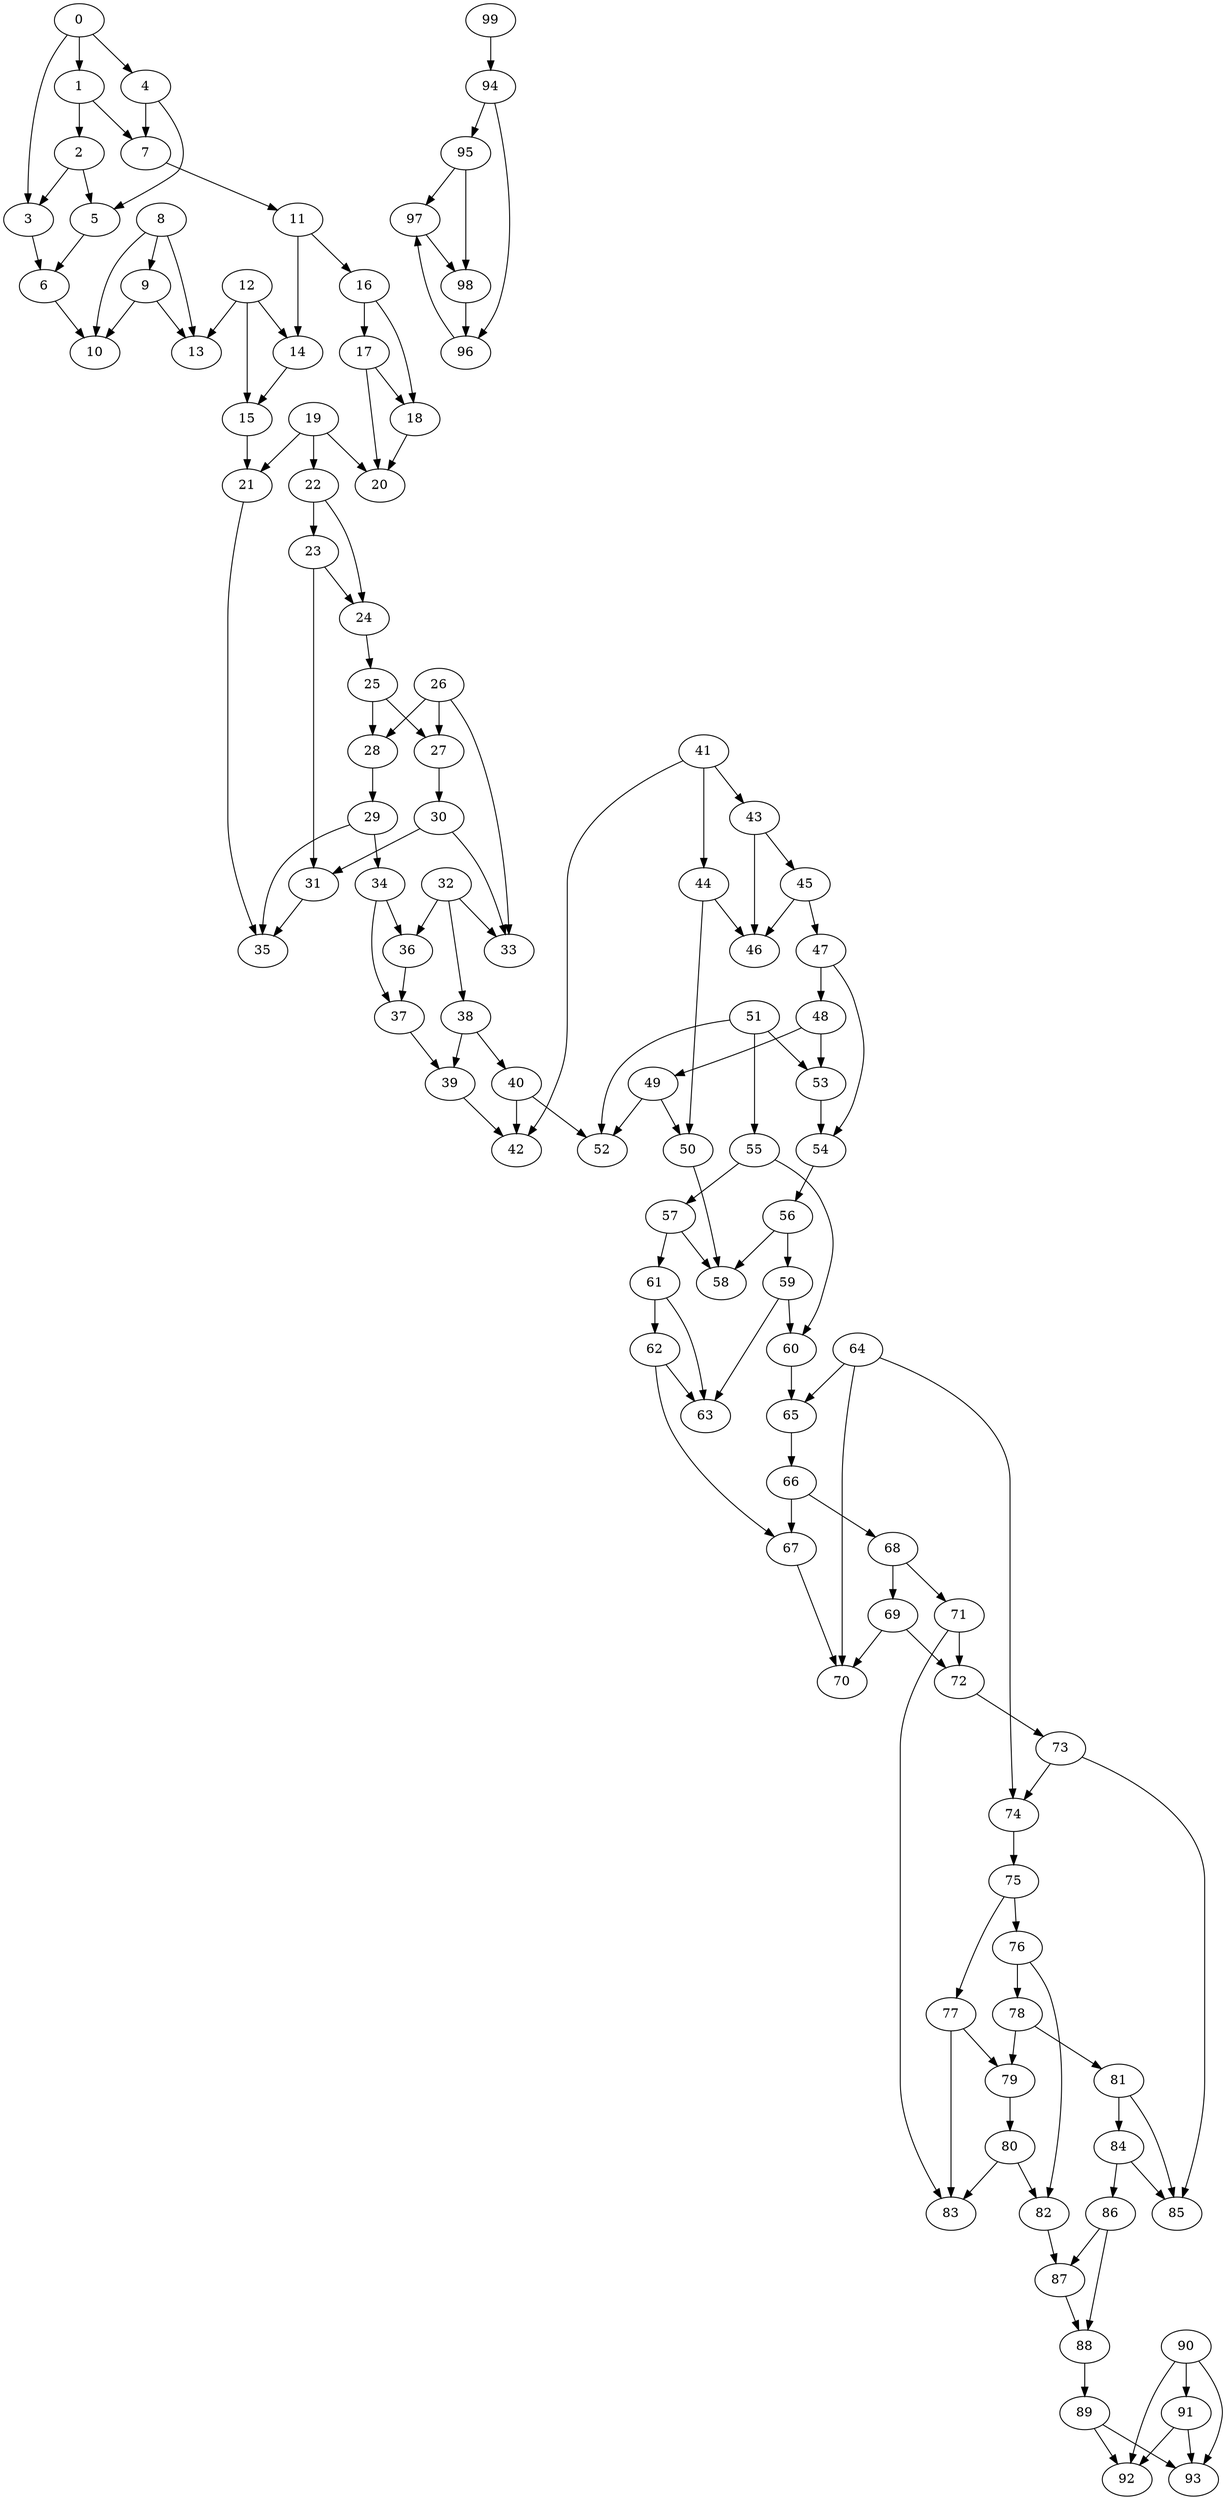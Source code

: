 digraph BarabasiAlbert_nodes_100_GradoMax_3 {
0;
1;
2;
3;
4;
5;
6;
7;
8;
9;
10;
11;
12;
13;
14;
15;
16;
17;
18;
19;
20;
21;
22;
23;
24;
25;
26;
27;
28;
29;
30;
31;
32;
33;
34;
35;
36;
37;
38;
39;
40;
41;
42;
43;
44;
45;
46;
47;
48;
49;
50;
51;
52;
53;
54;
55;
56;
57;
58;
59;
60;
61;
62;
63;
64;
65;
66;
67;
68;
69;
70;
71;
72;
73;
74;
75;
76;
77;
78;
79;
80;
81;
82;
83;
84;
85;
86;
87;
88;
89;
90;
91;
92;
93;
94;
95;
96;
97;
98;
99;
0 -> 1;
0 -> 3;
0 -> 4;
1 -> 2;
1 -> 7;
2 -> 3;
2 -> 5;
3 -> 6;
4 -> 5;
4 -> 7;
5 -> 6;
6 -> 10;
7 -> 11;
8 -> 9;
8 -> 10;
8 -> 13;
9 -> 10;
9 -> 13;
11 -> 14;
11 -> 16;
12 -> 13;
12 -> 14;
12 -> 15;
14 -> 15;
15 -> 21;
16 -> 17;
16 -> 18;
17 -> 18;
17 -> 20;
18 -> 20;
19 -> 20;
19 -> 21;
19 -> 22;
21 -> 35;
22 -> 23;
22 -> 24;
23 -> 24;
23 -> 31;
24 -> 25;
25 -> 27;
25 -> 28;
26 -> 27;
26 -> 28;
26 -> 33;
27 -> 30;
28 -> 29;
29 -> 34;
29 -> 35;
30 -> 31;
30 -> 33;
31 -> 35;
32 -> 33;
32 -> 36;
32 -> 38;
34 -> 36;
34 -> 37;
36 -> 37;
37 -> 39;
38 -> 39;
38 -> 40;
39 -> 42;
40 -> 42;
40 -> 52;
41 -> 42;
41 -> 43;
41 -> 44;
43 -> 45;
43 -> 46;
44 -> 46;
44 -> 50;
45 -> 46;
45 -> 47;
47 -> 48;
47 -> 54;
48 -> 49;
48 -> 53;
49 -> 50;
49 -> 52;
50 -> 58;
51 -> 52;
51 -> 53;
51 -> 55;
53 -> 54;
54 -> 56;
55 -> 57;
55 -> 60;
56 -> 58;
56 -> 59;
57 -> 58;
57 -> 61;
59 -> 60;
59 -> 63;
60 -> 65;
61 -> 62;
61 -> 63;
62 -> 63;
62 -> 67;
64 -> 65;
64 -> 70;
64 -> 74;
65 -> 66;
66 -> 67;
66 -> 68;
67 -> 70;
68 -> 69;
68 -> 71;
69 -> 70;
69 -> 72;
71 -> 72;
71 -> 83;
72 -> 73;
73 -> 74;
73 -> 85;
74 -> 75;
75 -> 76;
75 -> 77;
76 -> 78;
76 -> 82;
77 -> 79;
77 -> 83;
78 -> 79;
78 -> 81;
79 -> 80;
80 -> 82;
80 -> 83;
81 -> 84;
81 -> 85;
82 -> 87;
84 -> 85;
84 -> 86;
86 -> 87;
86 -> 88;
87 -> 88;
88 -> 89;
89 -> 92;
89 -> 93;
90 -> 91;
90 -> 92;
90 -> 93;
91 -> 92;
91 -> 93;
94 -> 95;
94 -> 96;
95 -> 97;
95 -> 98;
96 -> 97;
97 -> 98;
98 -> 96;
99 -> 94;
}